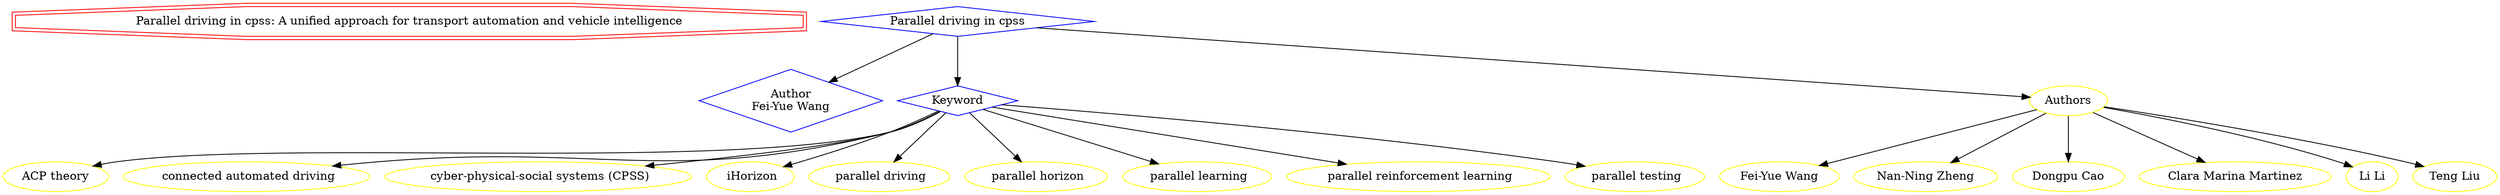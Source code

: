 strict digraph mind_map35 {
	node [color=red shape=doubleoctagon]
	"Parallel driving in cpss: A unified approach for transport automation and vehicle intelligence"
	node [color=blue shape=diamond]
	"Author
Fei-Yue Wang"
	Keyword
	"Parallel driving in cpss":" A unified approach for transport automation and vehicle intelligence" -> "Author
Fei-Yue Wang"
	"Parallel driving in cpss":" A unified approach for transport automation and vehicle intelligence" -> Keyword
	node [color=yellow shape=ellipse]
	"ACP theory"
	Keyword -> "ACP theory"
	" connected automated driving"
	Keyword -> " connected automated driving"
	" cyber-physical-social systems (CPSS)"
	Keyword -> " cyber-physical-social systems (CPSS)"
	" iHorizon"
	Keyword -> " iHorizon"
	" parallel driving"
	Keyword -> " parallel driving"
	" parallel horizon"
	Keyword -> " parallel horizon"
	" parallel learning"
	Keyword -> " parallel learning"
	" parallel reinforcement learning"
	Keyword -> " parallel reinforcement learning"
	" parallel testing"
	Keyword -> " parallel testing"
	"Parallel driving in cpss":" A unified approach for transport automation and vehicle intelligence" -> Authors
	Authors -> "Fei-Yue Wang"
	Authors -> "Nan-Ning Zheng"
	Authors -> "Dongpu Cao"
	Authors -> "Clara Marina Martinez"
	Authors -> "Li Li"
	Authors -> "Teng Liu"
}
